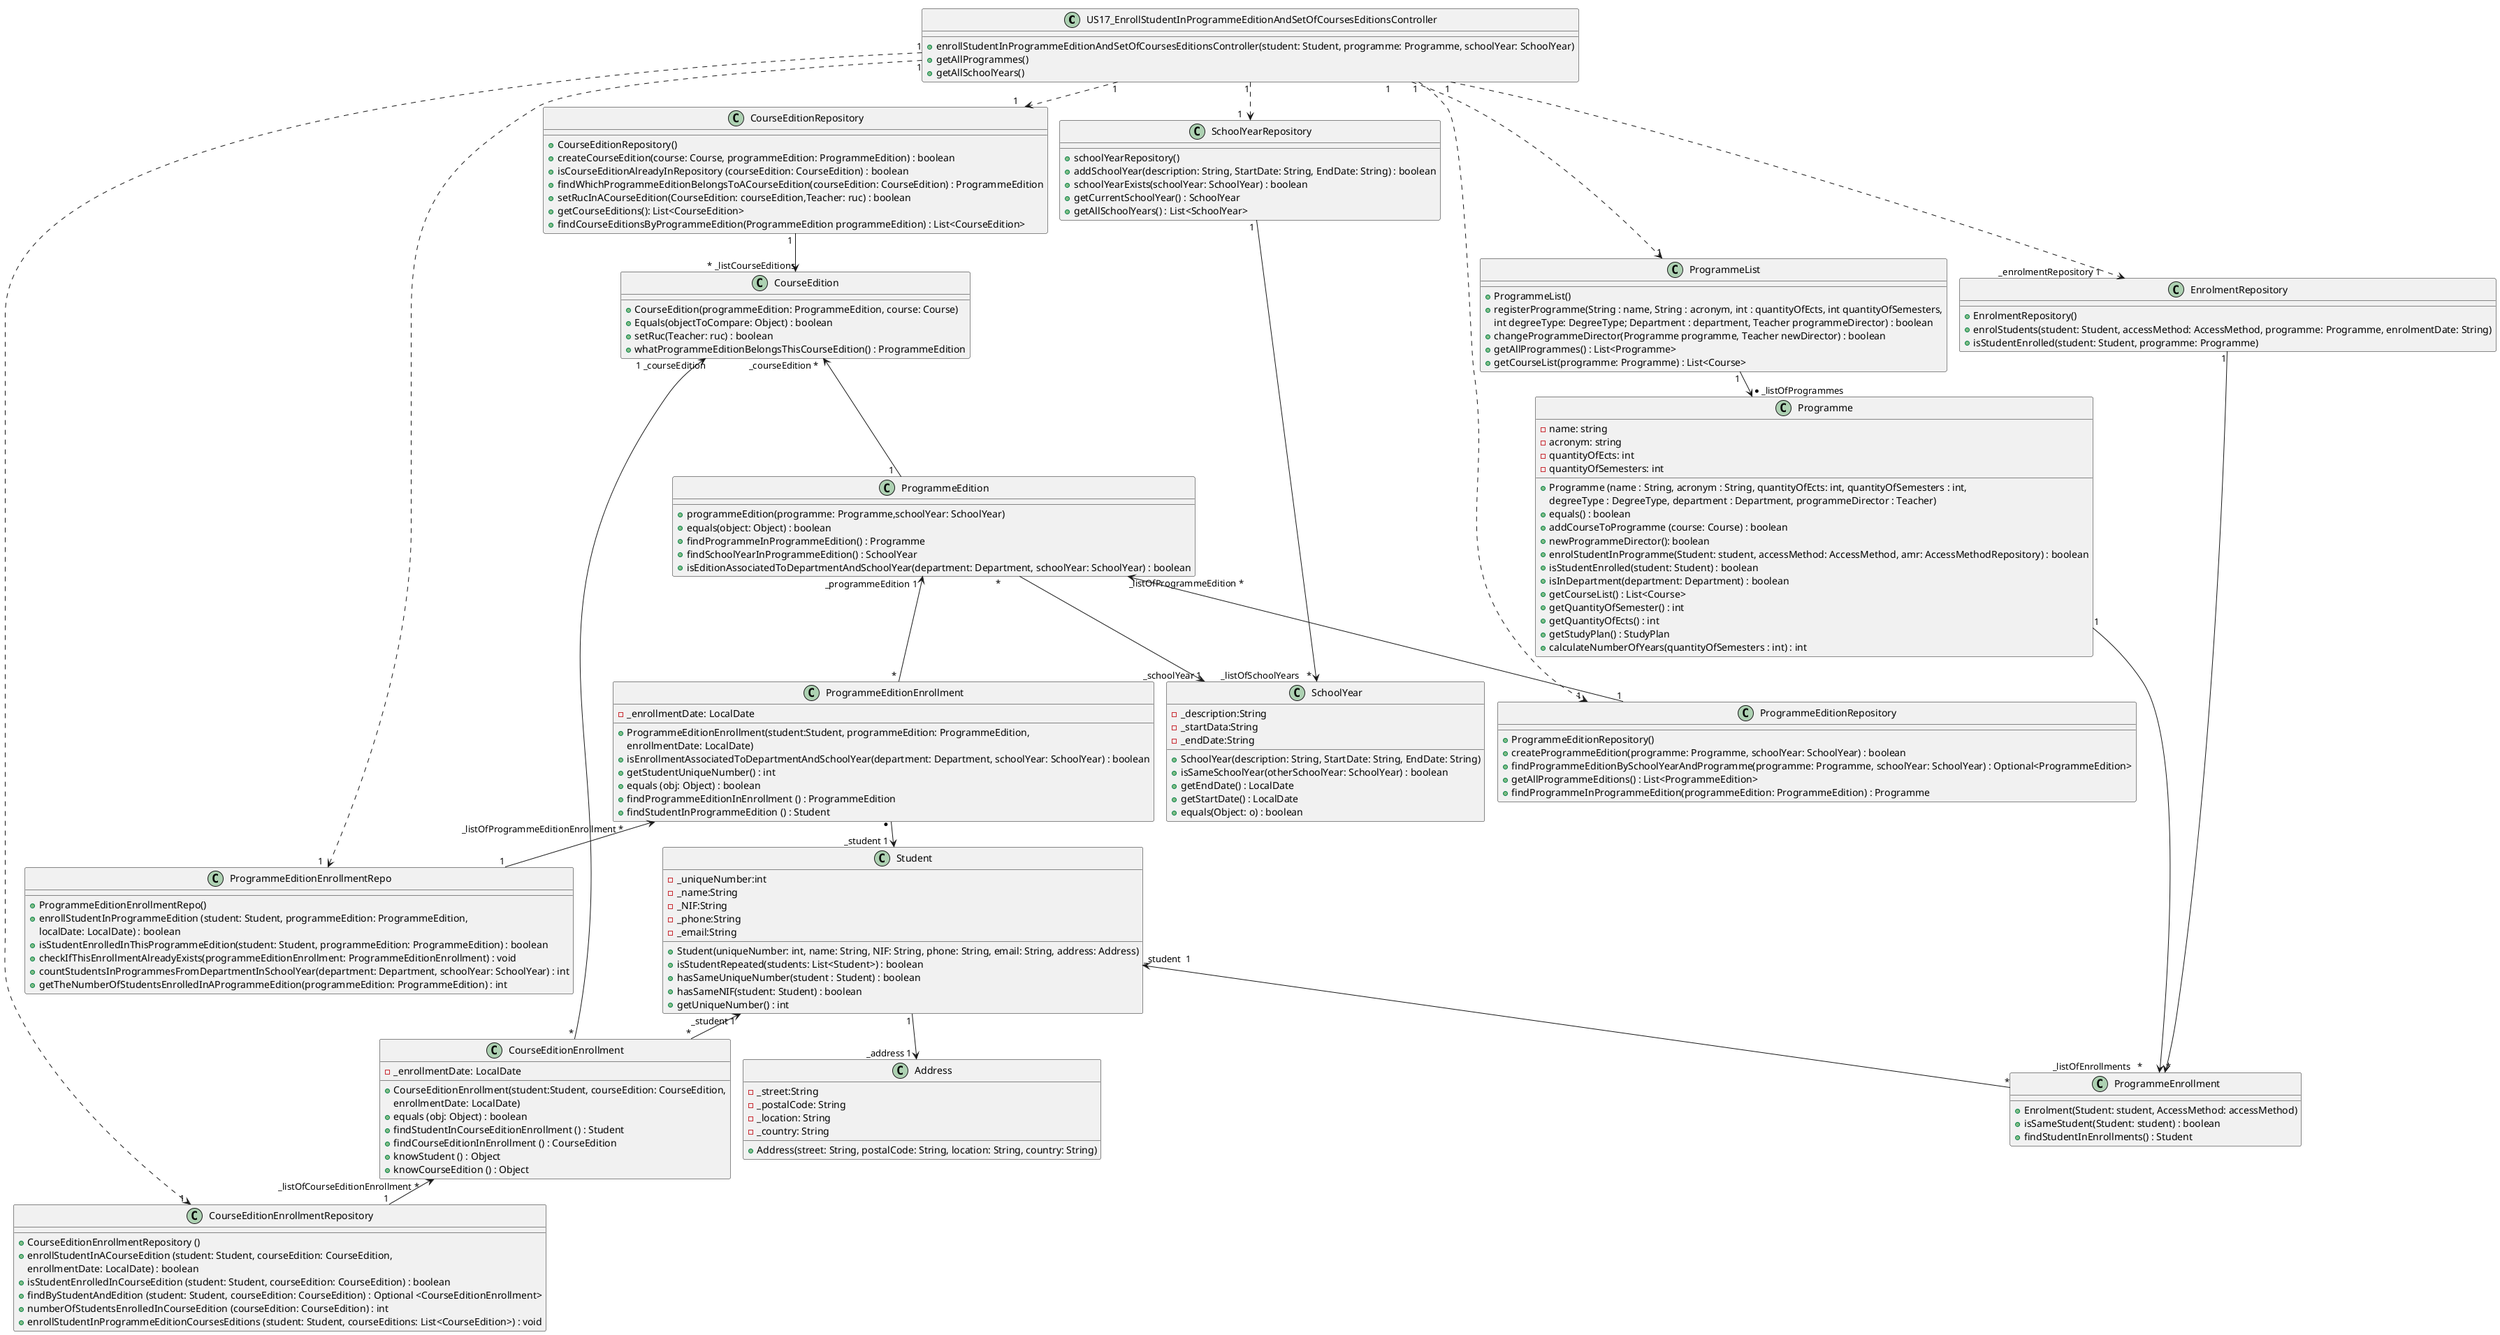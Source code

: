@startuml
!pragma layout smetana
'left to right direction


class US17_EnrollStudentInProgrammeEditionAndSetOfCoursesEditionsController {
    +enrollStudentInProgrammeEditionAndSetOfCoursesEditionsController(student: Student, programme: Programme, schoolYear: SchoolYear)
    +getAllProgrammes()
    +getAllSchoolYears()
}
class CourseEditionEnrollment {
    -_enrollmentDate: LocalDate
    +CourseEditionEnrollment(student:Student, courseEdition: CourseEdition,
     enrollmentDate: LocalDate)
    +equals (obj: Object) : boolean
    +findStudentInCourseEditionEnrollment () : Student
    +findCourseEditionInEnrollment () : CourseEdition
    +knowStudent () : Object
    +knowCourseEdition () : Object
}

class CourseEditionEnrollmentRepository {
    +CourseEditionEnrollmentRepository ()
    +enrollStudentInACourseEdition (student: Student, courseEdition: CourseEdition,
    enrollmentDate: LocalDate) : boolean
    +isStudentEnrolledInCourseEdition (student: Student, courseEdition: CourseEdition) : boolean
    +findByStudentAndEdition (student: Student, courseEdition: CourseEdition) : Optional <CourseEditionEnrollment>
    +numberOfStudentsEnrolledInCourseEdition (courseEdition: CourseEdition) : int
    +enrollStudentInProgrammeEditionCoursesEditions (student: Student, courseEditions: List<CourseEdition>) : void
}

class ProgrammeEditionEnrollment {
    -_enrollmentDate: LocalDate
    +ProgrammeEditionEnrollment(student:Student, programmeEdition: ProgrammeEdition,
     enrollmentDate: LocalDate)
    +isEnrollmentAssociatedToDepartmentAndSchoolYear(department: Department, schoolYear: SchoolYear) : boolean
    +getStudentUniqueNumber() : int
    +equals (obj: Object) : boolean
    +findProgrammeEditionInEnrollment () : ProgrammeEdition
    +findStudentInProgrammeEdition () : Student
}

class ProgrammeEditionEnrollmentRepo {
    +ProgrammeEditionEnrollmentRepo()
    +enrollStudentInProgrammeEdition (student: Student, programmeEdition: ProgrammeEdition,
    localDate: LocalDate) : boolean
    +isStudentEnrolledInThisProgrammeEdition(student: Student, programmeEdition: ProgrammeEdition) : boolean
    +checkIfThisEnrollmentAlreadyExists(programmeEditionEnrollment: ProgrammeEditionEnrollment) : void
    +countStudentsInProgrammesFromDepartmentInSchoolYear(department: Department, schoolYear: SchoolYear) : int
    +getTheNumberOfStudentsEnrolledInAProgrammeEdition(programmeEdition: ProgrammeEdition) : int
}

class Programme {
     - name: string
     - acronym: string
     - quantityOfEcts: int
     - quantityOfSemesters: int
     + Programme (name : String, acronym : String, quantityOfEcts: int, quantityOfSemesters : int,
     degreeType : DegreeType, department : Department, programmeDirector : Teacher)
     + equals() : boolean
     + addCourseToProgramme (course: Course) : boolean
     + newProgrammeDirector(): boolean
     +enrolStudentInProgramme(Student: student, accessMethod: AccessMethod, amr: AccessMethodRepository) : boolean
     +isStudentEnrolled(student: Student) : boolean
     +isInDepartment(department: Department) : boolean
     +getCourseList() : List<Course>
     +getQuantityOfSemester() : int
     +getQuantityOfEcts() : int
     +getStudyPlan() : StudyPlan
     +calculateNumberOfYears(quantityOfSemesters : int) : int
 }

class ProgrammeList {
     +ProgrammeList()
     +registerProgramme(String : name, String : acronym, int : quantityOfEcts, int quantityOfSemesters,
     int degreeType: DegreeType; Department : department, Teacher programmeDirector) : boolean
     +changeProgrammeDirector(Programme programme, Teacher newDirector) : boolean
     +getAllProgrammes() : List<Programme>
     +getCourseList(programme: Programme) : List<Course>
}

class SchoolYear {
    -_description:String
    -_startData:String
    -_endDate:String
    +SchoolYear(description: String, StartDate: String, EndDate: String)
    +isSameSchoolYear(otherSchoolYear: SchoolYear) : boolean
    +getEndDate() : LocalDate
    +getStartDate() : LocalDate
    +equals(Object: o) : boolean
}

class SchoolYearRepository {
    +schoolYearRepository()
    +addSchoolYear(description: String, StartDate: String, EndDate: String) : boolean
    +schoolYearExists(schoolYear: SchoolYear) : boolean
    +getCurrentSchoolYear() : SchoolYear
    +getAllSchoolYears() : List<SchoolYear>
}

class ProgrammeEnrollment {
    +Enrolment(Student: student, AccessMethod: accessMethod)
    +isSameStudent(Student: student) : boolean
    +findStudentInEnrollments() : Student
}

class EnrolmentRepository {
    +EnrolmentRepository()
    +enrolStudents(student: Student, accessMethod: AccessMethod, programme: Programme, enrolmentDate: String)
    +isStudentEnrolled(student: Student, programme: Programme)
}

class Student {
    -_uniqueNumber:int
    -_name:String
    -_NIF:String
    -_phone:String
    -_email:String
    +Student(uniqueNumber: int, name: String, NIF: String, phone: String, email: String, address: Address)
    +isStudentRepeated(students: List<Student>) : boolean
    +hasSameUniqueNumber(student : Student) : boolean
    +hasSameNIF(student: Student) : boolean
    +getUniqueNumber() : int
}

class Address {
     -_street:String
     -_postalCode: String
     -_location: String
     -_country: String
     +Address(street: String, postalCode: String, location: String, country: String)
}

class CourseEdition {
    +CourseEdition(programmeEdition: ProgrammeEdition, course: Course)
    +Equals(objectToCompare: Object) : boolean
    +setRuc(Teacher: ruc) : boolean
    +whatProgrammeEditionBelongsThisCourseEdition() : ProgrammeEdition
}

class CourseEditionRepository {
    +CourseEditionRepository()
    +createCourseEdition(course: Course, programmeEdition: ProgrammeEdition) : boolean
    +isCourseEditionAlreadyInRepository (courseEdition: CourseEdition) : boolean
    +findWhichProgrammeEditionBelongsToACourseEdition(courseEdition: CourseEdition) : ProgrammeEdition
    +setRucInACourseEdition(CourseEdition: courseEdition,Teacher: ruc) : boolean
    +getCourseEditions(): List<CourseEdition>
    +findCourseEditionsByProgrammeEdition(ProgrammeEdition programmeEdition) : List<CourseEdition>
}

class ProgrammeEdition {
    +programmeEdition(programme: Programme,schoolYear: SchoolYear)
    +equals(object: Object) : boolean
    +findProgrammeInProgrammeEdition() : Programme
    +findSchoolYearInProgrammeEdition() : SchoolYear
    +isEditionAssociatedToDepartmentAndSchoolYear(department: Department, schoolYear: SchoolYear) : boolean
}

class ProgrammeEditionRepository {
    +ProgrammeEditionRepository()
    +createProgrammeEdition(programme: Programme, schoolYear: SchoolYear) : boolean
    +findProgrammeEditionBySchoolYearAndProgramme(programme: Programme, schoolYear: SchoolYear) : Optional<ProgrammeEdition>
    +getAllProgrammeEditions() : List<ProgrammeEdition>
    +findProgrammeInProgrammeEdition(programmeEdition: ProgrammeEdition) : Programme
}

US17_EnrollStudentInProgrammeEditionAndSetOfCoursesEditionsController "1" ..> "1  " ProgrammeEditionEnrollmentRepo
US17_EnrollStudentInProgrammeEditionAndSetOfCoursesEditionsController "1" ..> "1  " ProgrammeEditionRepository
US17_EnrollStudentInProgrammeEditionAndSetOfCoursesEditionsController "1         " ..> "1" ProgrammeList
US17_EnrollStudentInProgrammeEditionAndSetOfCoursesEditionsController "1" ..> "1  " CourseEditionEnrollmentRepository
US17_EnrollStudentInProgrammeEditionAndSetOfCoursesEditionsController "1" ..> "1   " CourseEditionRepository
US17_EnrollStudentInProgrammeEditionAndSetOfCoursesEditionsController "1" ..> "1   " SchoolYearRepository
Student "1" --> "_address 1  " Address
Programme "1    "  --> "_listOfEnrollments   *       " ProgrammeEnrollment
Student "_student  1                   " <-- "*" ProgrammeEnrollment
SchoolYearRepository "1 " --> "_listOfSchoolYears   *  " SchoolYear
ProgrammeEdition "     *        " -->"_schoolYear 1 " SchoolYear
CourseEditionRepository "1 " --> "  * _listCourseEditions" CourseEdition
Student "_student 1  " <-- "*" CourseEditionEnrollment
CourseEditionEnrollment "*" --> "  1 _courseEdition" CourseEdition
CourseEditionEnrollment "_listOfCourseEditionEnrollment *      " <-- "1" CourseEditionEnrollmentRepository
ProgrammeEdition "_programmeEdition 1  " <-- " * " ProgrammeEditionEnrollment
ProgrammeEditionEnrollment "* " --> "_student 1  " Student
ProgrammeEditionEnrollment "_listOfProgrammeEditionEnrollment *             " <-- "1" ProgrammeEditionEnrollmentRepo
ProgrammeEdition "_listOfProgrammeEdition *" <-- "1" ProgrammeEditionRepository
ProgrammeList "1" --> "* _listOfProgrammes" Programme
CourseEdition "_courseEdition *  " <-- "1   " ProgrammeEdition
US17_EnrollStudentInProgrammeEditionAndSetOfCoursesEditionsController "1" ..> "_enrolmentRepository 1          " EnrolmentRepository
EnrolmentRepository "1" --> "*" ProgrammeEnrollment
@enduml
